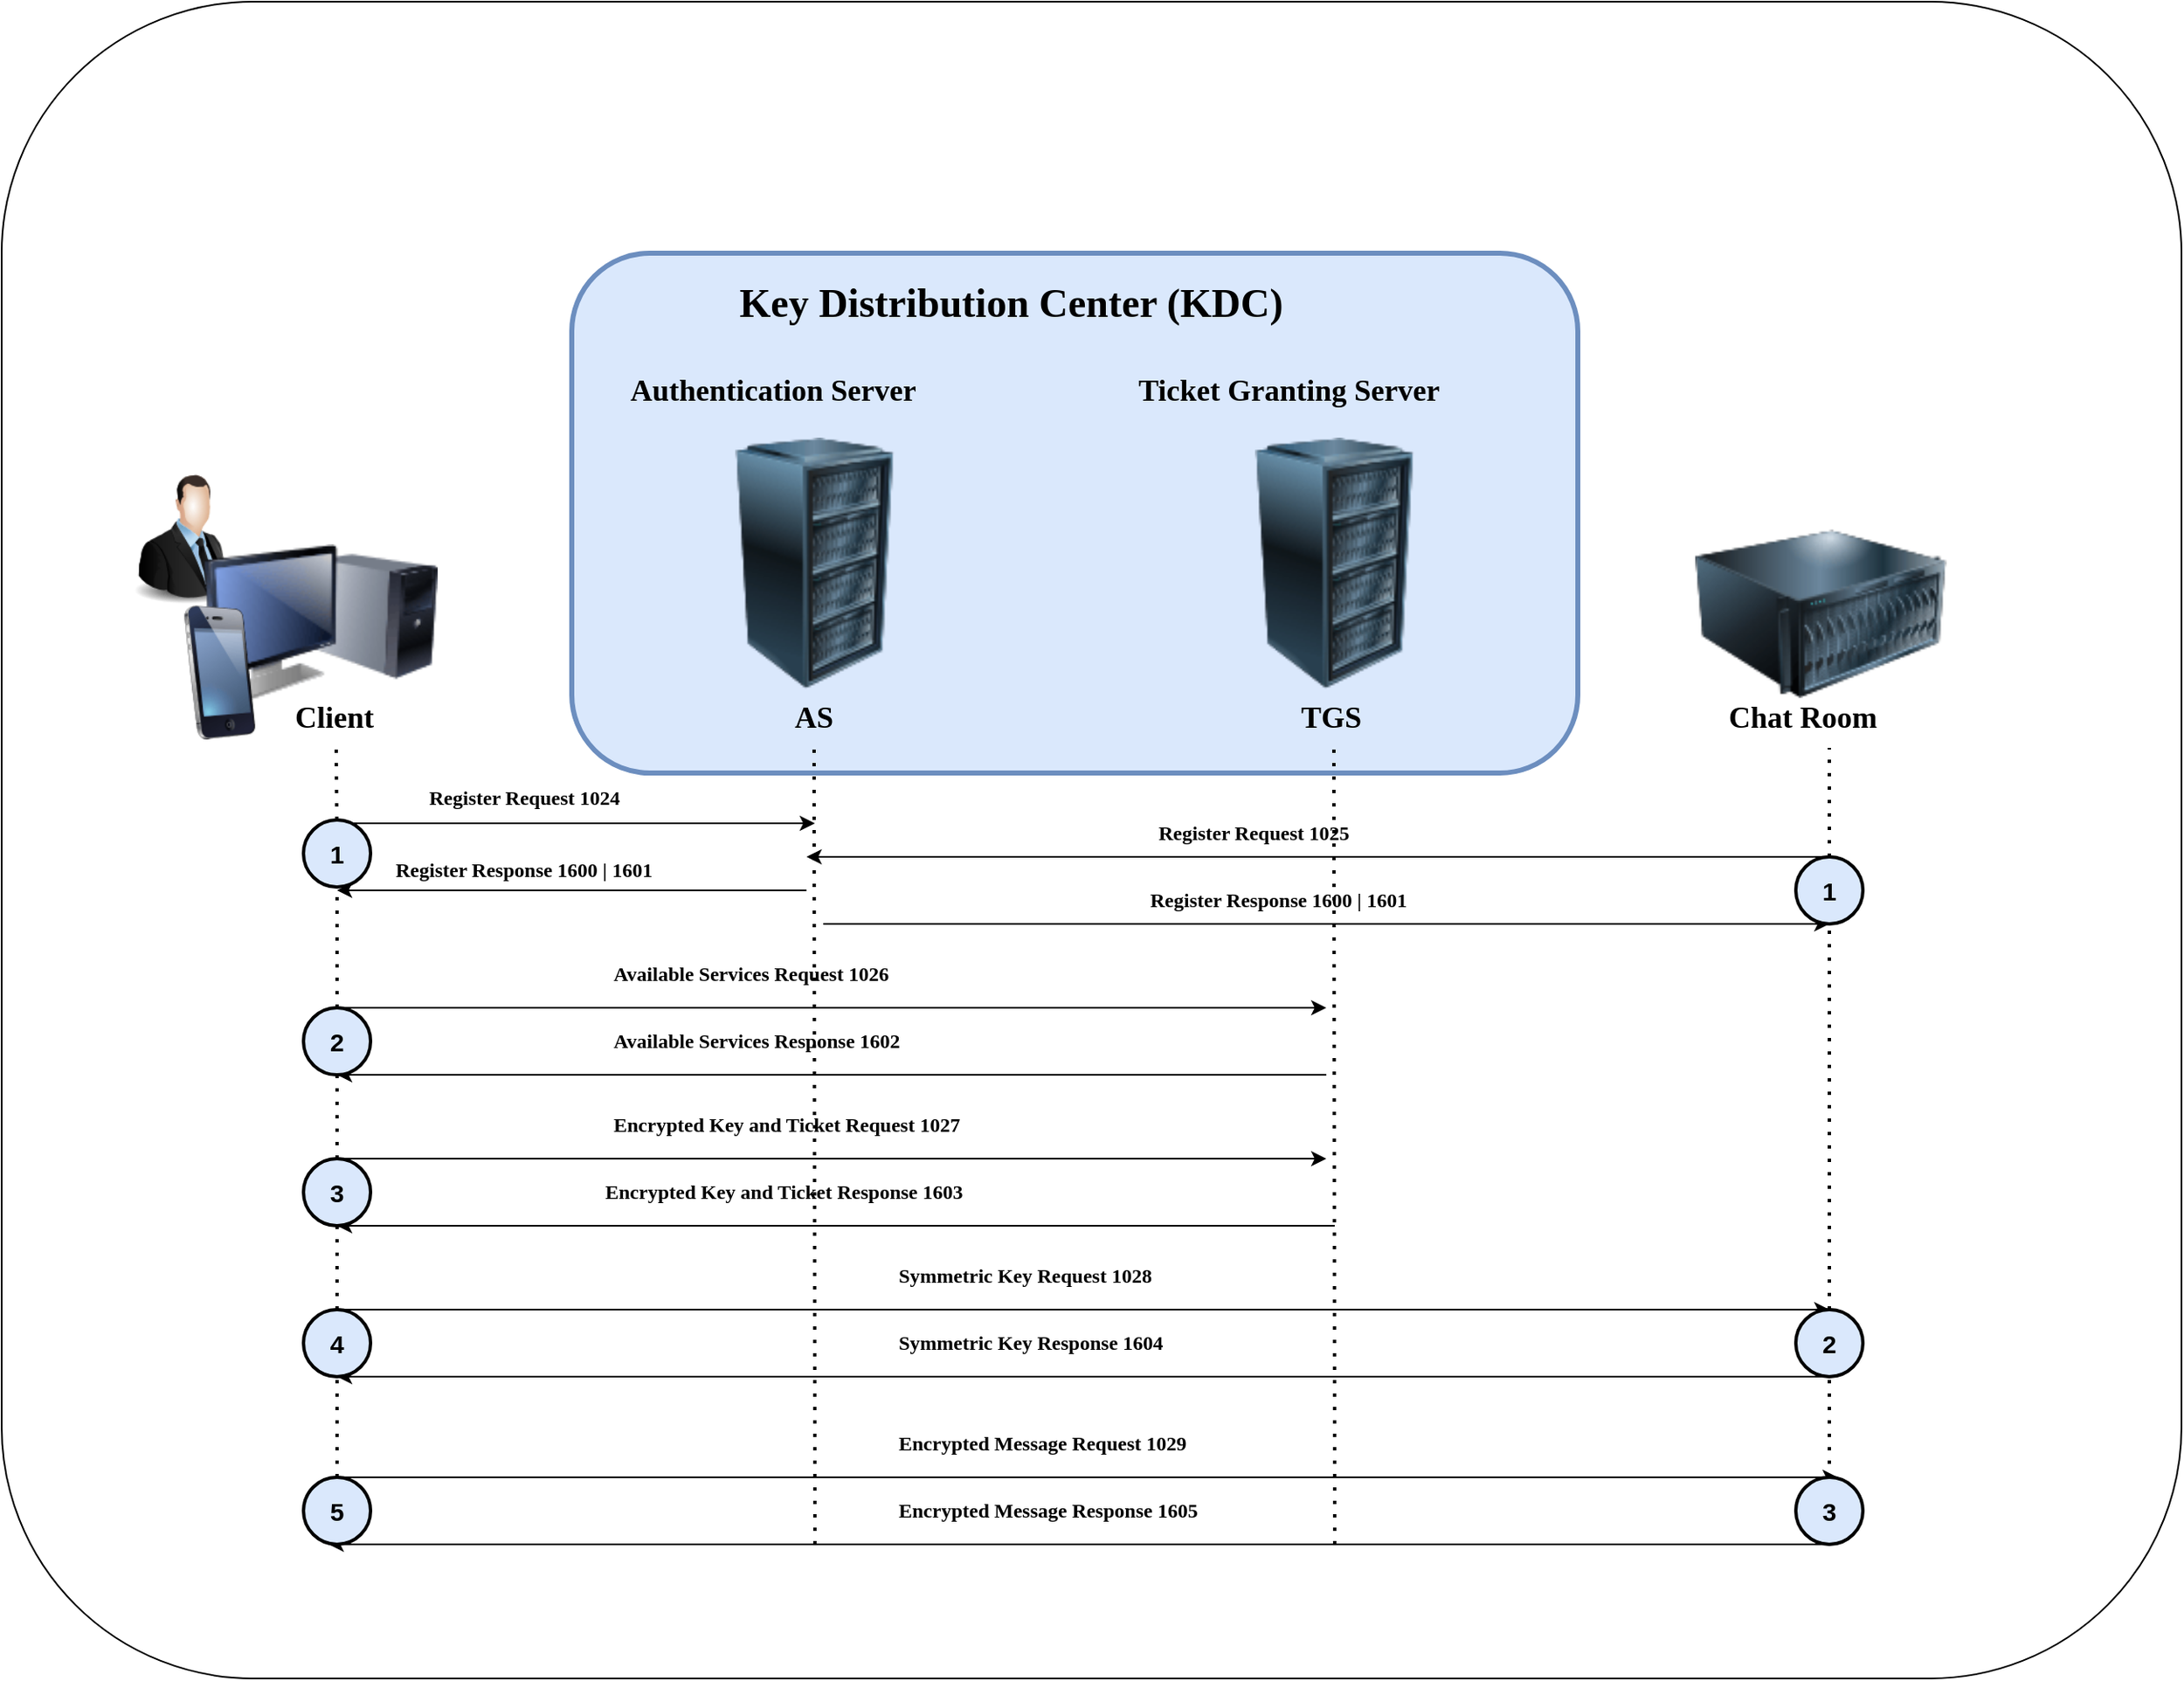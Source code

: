 <mxfile version="23.1.6" type="device">
  <diagram name="Page-1" id="55a83fd1-7818-8e21-69c5-c3457e3827bb">
    <mxGraphModel dx="2534" dy="1588" grid="1" gridSize="10" guides="1" tooltips="1" connect="1" arrows="1" fold="1" page="1" pageScale="1" pageWidth="1100" pageHeight="850" background="none" math="0" shadow="0">
      <root>
        <mxCell id="0" />
        <mxCell id="1" parent="0" />
        <mxCell id="8QE09penSNkmXtspy4yx-75" value="" style="rounded=1;whiteSpace=wrap;html=1;" parent="1" vertex="1">
          <mxGeometry x="-100" y="-120" width="1300" height="1000" as="geometry" />
        </mxCell>
        <mxCell id="8QE09penSNkmXtspy4yx-8" value="" style="rounded=1;whiteSpace=wrap;html=1;fillColor=#dae8fc;strokeColor=#6c8ebf;strokeWidth=3;" parent="1" vertex="1">
          <mxGeometry x="240" y="30" width="600" height="310" as="geometry" />
        </mxCell>
        <mxCell id="8QE09penSNkmXtspy4yx-5" value="" style="image;html=1;image=img/lib/clip_art/people/Suit_Man_128x128.png" parent="1" vertex="1">
          <mxGeometry x="-30" y="160" width="80" height="80" as="geometry" />
        </mxCell>
        <mxCell id="8QE09penSNkmXtspy4yx-2" value="" style="image;html=1;image=img/lib/clip_art/computers/Server_Rack_128x128.png" parent="1" vertex="1">
          <mxGeometry x="310" y="140" width="150" height="150" as="geometry" />
        </mxCell>
        <mxCell id="8QE09penSNkmXtspy4yx-4" value="" style="image;html=1;image=img/lib/clip_art/computers/Monitor_Tower_128x128.png" parent="1" vertex="1">
          <mxGeometry x="20" y="180" width="140" height="140" as="geometry" />
        </mxCell>
        <mxCell id="8QE09penSNkmXtspy4yx-9" value="" style="image;html=1;image=img/lib/clip_art/computers/Server_Rack_128x128.png" parent="1" vertex="1">
          <mxGeometry x="620" y="140" width="150" height="150" as="geometry" />
        </mxCell>
        <mxCell id="8QE09penSNkmXtspy4yx-10" value="&lt;h1&gt;&lt;font face=&quot;Verdana&quot;&gt;Key Distribution Center (KDC)&lt;/font&gt;&lt;/h1&gt;&lt;p&gt;&lt;br&gt;&lt;/p&gt;" style="text;html=1;spacing=5;spacingTop=-20;whiteSpace=wrap;overflow=hidden;rounded=0;" parent="1" vertex="1">
          <mxGeometry x="335" y="40" width="430" height="50" as="geometry" />
        </mxCell>
        <mxCell id="8QE09penSNkmXtspy4yx-12" value="&lt;h1 style=&quot;font-size: 18px;&quot;&gt;&lt;font face=&quot;Verdana&quot;&gt;&lt;span style=&quot;&quot;&gt;Authentication Server&lt;/span&gt;&lt;/font&gt;&lt;/h1&gt;" style="text;html=1;spacing=5;spacingTop=-20;whiteSpace=wrap;overflow=hidden;rounded=0;fontStyle=1" parent="1" vertex="1">
          <mxGeometry x="270" y="100" width="230" height="30" as="geometry" />
        </mxCell>
        <mxCell id="8QE09penSNkmXtspy4yx-13" value="&lt;h1 style=&quot;font-size: 18px;&quot;&gt;&lt;font face=&quot;Verdana&quot;&gt;&lt;span style=&quot;&quot;&gt;Ticket Granting Server&lt;/span&gt;&lt;/font&gt;&lt;/h1&gt;" style="text;html=1;spacing=5;spacingTop=-20;whiteSpace=wrap;overflow=hidden;rounded=0;fontStyle=1" parent="1" vertex="1">
          <mxGeometry x="572.5" y="100" width="245" height="30" as="geometry" />
        </mxCell>
        <mxCell id="8QE09penSNkmXtspy4yx-14" value="&lt;h1 style=&quot;font-size: 18px;&quot;&gt;&lt;font face=&quot;Verdana&quot;&gt;&lt;span style=&quot;&quot;&gt;TGS&lt;/span&gt;&lt;/font&gt;&lt;/h1&gt;" style="text;html=1;spacing=5;spacingTop=-20;whiteSpace=wrap;overflow=hidden;rounded=0;fontStyle=1" parent="1" vertex="1">
          <mxGeometry x="670" y="295" width="50" height="30" as="geometry" />
        </mxCell>
        <mxCell id="8QE09penSNkmXtspy4yx-15" value="&lt;h1 style=&quot;font-size: 18px;&quot;&gt;&lt;font face=&quot;Verdana&quot;&gt;&lt;span style=&quot;&quot;&gt;AS&lt;/span&gt;&lt;/font&gt;&lt;/h1&gt;" style="text;html=1;spacing=5;spacingTop=-20;whiteSpace=wrap;overflow=hidden;rounded=0;fontStyle=1" parent="1" vertex="1">
          <mxGeometry x="367.5" y="295" width="35" height="30" as="geometry" />
        </mxCell>
        <mxCell id="8QE09penSNkmXtspy4yx-17" value="" style="image;html=1;image=img/lib/clip_art/telecommunication/iPhone_128x128.png" parent="1" vertex="1">
          <mxGeometry x="-10" y="240" width="80" height="80" as="geometry" />
        </mxCell>
        <mxCell id="8QE09penSNkmXtspy4yx-18" value="&lt;h1 style=&quot;font-size: 18px;&quot;&gt;&lt;font face=&quot;Verdana&quot;&gt;&lt;span style=&quot;&quot;&gt;Client&lt;/span&gt;&lt;/font&gt;&lt;/h1&gt;" style="text;html=1;spacing=5;spacingTop=-20;whiteSpace=wrap;overflow=hidden;rounded=0;fontStyle=1" parent="1" vertex="1">
          <mxGeometry x="70" y="295" width="70" height="30" as="geometry" />
        </mxCell>
        <mxCell id="8QE09penSNkmXtspy4yx-19" value="" style="image;html=1;image=img/lib/clip_art/computers/Server_128x128.png" parent="1" vertex="1">
          <mxGeometry x="910" y="170" width="150" height="150" as="geometry" />
        </mxCell>
        <mxCell id="8QE09penSNkmXtspy4yx-20" value="&lt;h1 style=&quot;font-size: 18px;&quot;&gt;&lt;font face=&quot;Verdana&quot;&gt;Chat Room&lt;/font&gt;&lt;/h1&gt;" style="text;html=1;spacing=5;spacingTop=-20;whiteSpace=wrap;overflow=hidden;rounded=0;fontStyle=1" parent="1" vertex="1">
          <mxGeometry x="925" y="295" width="120" height="30" as="geometry" />
        </mxCell>
        <mxCell id="8QE09penSNkmXtspy4yx-21" value="" style="endArrow=none;dashed=1;html=1;dashPattern=1 3;strokeWidth=2;rounded=0;" parent="1" edge="1">
          <mxGeometry width="50" height="50" relative="1" as="geometry">
            <mxPoint x="385" y="800" as="sourcePoint" />
            <mxPoint x="384.5" y="320" as="targetPoint" />
          </mxGeometry>
        </mxCell>
        <mxCell id="8QE09penSNkmXtspy4yx-22" value="" style="endArrow=none;dashed=1;html=1;dashPattern=1 3;strokeWidth=2;rounded=0;" parent="1" edge="1">
          <mxGeometry width="50" height="50" relative="1" as="geometry">
            <mxPoint x="695" y="800" as="sourcePoint" />
            <mxPoint x="694.5" y="320" as="targetPoint" />
          </mxGeometry>
        </mxCell>
        <mxCell id="8QE09penSNkmXtspy4yx-23" value="" style="endArrow=none;dashed=1;html=1;dashPattern=1 3;strokeWidth=2;rounded=0;" parent="1" source="8QE09penSNkmXtspy4yx-69" edge="1">
          <mxGeometry width="50" height="50" relative="1" as="geometry">
            <mxPoint x="990" y="800" as="sourcePoint" />
            <mxPoint x="990" y="325" as="targetPoint" />
          </mxGeometry>
        </mxCell>
        <mxCell id="8QE09penSNkmXtspy4yx-24" value="" style="endArrow=none;dashed=1;html=1;dashPattern=1 3;strokeWidth=2;rounded=0;" parent="1" source="8QE09penSNkmXtspy4yx-60" edge="1">
          <mxGeometry width="50" height="50" relative="1" as="geometry">
            <mxPoint x="100" y="800" as="sourcePoint" />
            <mxPoint x="99.5" y="325" as="targetPoint" />
          </mxGeometry>
        </mxCell>
        <mxCell id="8QE09penSNkmXtspy4yx-25" value="" style="endArrow=classic;html=1;rounded=0;" parent="1" edge="1">
          <mxGeometry width="50" height="50" relative="1" as="geometry">
            <mxPoint x="105" y="370" as="sourcePoint" />
            <mxPoint x="385" y="370" as="targetPoint" />
          </mxGeometry>
        </mxCell>
        <mxCell id="8QE09penSNkmXtspy4yx-27" value="&lt;h1 style=&quot;font-size: 12px;&quot;&gt;&lt;font face=&quot;Verdana&quot; style=&quot;font-size: 12px;&quot;&gt;&lt;span style=&quot;font-size: 12px;&quot;&gt;Register Request 1024&lt;/span&gt;&lt;/font&gt;&lt;/h1&gt;" style="text;html=1;spacing=5;spacingTop=-20;whiteSpace=wrap;overflow=hidden;rounded=0;fontSize=12;fontStyle=1;verticalAlign=middle;" parent="1" vertex="1">
          <mxGeometry x="150" y="350" width="170" height="30" as="geometry" />
        </mxCell>
        <mxCell id="8QE09penSNkmXtspy4yx-31" value="" style="endArrow=classic;html=1;rounded=0;" parent="1" edge="1">
          <mxGeometry width="50" height="50" relative="1" as="geometry">
            <mxPoint x="380" y="410" as="sourcePoint" />
            <mxPoint x="100" y="410" as="targetPoint" />
          </mxGeometry>
        </mxCell>
        <mxCell id="8QE09penSNkmXtspy4yx-32" value="&lt;h1 style=&quot;font-size: 12px;&quot;&gt;&lt;font face=&quot;Verdana&quot; style=&quot;font-size: 12px;&quot;&gt;&lt;span style=&quot;font-size: 12px;&quot;&gt;Register Response 1600 | 1601&lt;/span&gt;&lt;/font&gt;&lt;/h1&gt;" style="text;html=1;spacing=5;spacingTop=-20;whiteSpace=wrap;overflow=hidden;rounded=0;fontSize=12;fontStyle=1;verticalAlign=middle;" parent="1" vertex="1">
          <mxGeometry x="130" y="390" width="230" height="35" as="geometry" />
        </mxCell>
        <mxCell id="8QE09penSNkmXtspy4yx-34" value="" style="endArrow=classic;html=1;rounded=0;" parent="1" edge="1">
          <mxGeometry width="50" height="50" relative="1" as="geometry">
            <mxPoint x="100" y="480" as="sourcePoint" />
            <mxPoint x="690" y="480" as="targetPoint" />
          </mxGeometry>
        </mxCell>
        <mxCell id="8QE09penSNkmXtspy4yx-35" value="&lt;h1 style=&quot;font-size: 12px;&quot;&gt;&lt;font face=&quot;Verdana&quot; style=&quot;font-size: 12px;&quot;&gt;&lt;span style=&quot;font-size: 12px;&quot;&gt;Available Services Request 1026&lt;/span&gt;&lt;/font&gt;&lt;/h1&gt;" style="text;html=1;spacing=5;spacingTop=-20;whiteSpace=wrap;overflow=hidden;rounded=0;fontSize=12;fontStyle=1;verticalAlign=middle;" parent="1" vertex="1">
          <mxGeometry x="260" y="450" width="230" height="40" as="geometry" />
        </mxCell>
        <mxCell id="8QE09penSNkmXtspy4yx-37" value="" style="endArrow=classic;html=1;rounded=0;" parent="1" edge="1">
          <mxGeometry width="50" height="50" relative="1" as="geometry">
            <mxPoint x="690" y="520" as="sourcePoint" />
            <mxPoint x="100" y="520" as="targetPoint" />
          </mxGeometry>
        </mxCell>
        <mxCell id="8QE09penSNkmXtspy4yx-38" value="&lt;h1 style=&quot;font-size: 12px;&quot;&gt;&lt;font face=&quot;Verdana&quot; style=&quot;font-size: 12px;&quot;&gt;&lt;span style=&quot;font-size: 12px;&quot;&gt;Available Services Response 1602&lt;/span&gt;&lt;/font&gt;&lt;/h1&gt;" style="text;html=1;spacing=5;spacingTop=-20;whiteSpace=wrap;overflow=hidden;rounded=0;fontSize=12;fontStyle=1;verticalAlign=middle;" parent="1" vertex="1">
          <mxGeometry x="260" y="490" width="240" height="40" as="geometry" />
        </mxCell>
        <mxCell id="8QE09penSNkmXtspy4yx-41" value="" style="endArrow=classic;html=1;rounded=0;" parent="1" edge="1">
          <mxGeometry width="50" height="50" relative="1" as="geometry">
            <mxPoint x="100" y="570" as="sourcePoint" />
            <mxPoint x="690" y="570" as="targetPoint" />
          </mxGeometry>
        </mxCell>
        <mxCell id="8QE09penSNkmXtspy4yx-42" value="&lt;h1 style=&quot;font-size: 12px;&quot;&gt;&lt;font face=&quot;Verdana&quot; style=&quot;font-size: 12px;&quot;&gt;&lt;span style=&quot;font-size: 12px;&quot;&gt;Encrypted Key and Ticket Request 1027&lt;/span&gt;&lt;/font&gt;&lt;/h1&gt;" style="text;html=1;spacing=5;spacingTop=-20;whiteSpace=wrap;overflow=hidden;rounded=0;fontSize=12;fontStyle=1;verticalAlign=middle;" parent="1" vertex="1">
          <mxGeometry x="260" y="540" width="280" height="40" as="geometry" />
        </mxCell>
        <mxCell id="8QE09penSNkmXtspy4yx-43" value="&lt;h1 style=&quot;border-color: var(--border-color); font-size: 12px;&quot;&gt;&lt;font style=&quot;border-color: var(--border-color);&quot; face=&quot;Verdana&quot;&gt;Encrypted Key and Ticket Response 1603&lt;/font&gt;&lt;/h1&gt;" style="text;html=1;spacing=5;spacingTop=-20;whiteSpace=wrap;overflow=hidden;rounded=0;fontSize=12;fontStyle=1;verticalAlign=middle;" parent="1" vertex="1">
          <mxGeometry x="255" y="580" width="290" height="40" as="geometry" />
        </mxCell>
        <mxCell id="8QE09penSNkmXtspy4yx-44" value="" style="endArrow=classic;html=1;rounded=0;" parent="1" edge="1">
          <mxGeometry width="50" height="50" relative="1" as="geometry">
            <mxPoint x="695" y="610" as="sourcePoint" />
            <mxPoint x="100" y="610" as="targetPoint" />
          </mxGeometry>
        </mxCell>
        <mxCell id="8QE09penSNkmXtspy4yx-45" value="" style="endArrow=classic;html=1;rounded=0;" parent="1" edge="1">
          <mxGeometry width="50" height="50" relative="1" as="geometry">
            <mxPoint x="100" y="660" as="sourcePoint" />
            <mxPoint x="990" y="660" as="targetPoint" />
          </mxGeometry>
        </mxCell>
        <mxCell id="8QE09penSNkmXtspy4yx-46" value="&lt;h1 style=&quot;border-color: var(--border-color); font-size: 12px;&quot;&gt;&lt;font style=&quot;border-color: var(--border-color);&quot; face=&quot;Verdana&quot;&gt;Symmetric Key Request 1028&lt;/font&gt;&lt;/h1&gt;" style="text;html=1;spacing=5;spacingTop=-20;whiteSpace=wrap;overflow=hidden;rounded=0;fontSize=12;fontStyle=1;verticalAlign=middle;" parent="1" vertex="1">
          <mxGeometry x="430" y="630" width="380" height="40" as="geometry" />
        </mxCell>
        <mxCell id="8QE09penSNkmXtspy4yx-48" value="" style="endArrow=classic;html=1;rounded=0;" parent="1" edge="1">
          <mxGeometry width="50" height="50" relative="1" as="geometry">
            <mxPoint x="990" y="700" as="sourcePoint" />
            <mxPoint x="100" y="700" as="targetPoint" />
          </mxGeometry>
        </mxCell>
        <mxCell id="8QE09penSNkmXtspy4yx-49" value="&lt;h1 style=&quot;border-color: var(--border-color); font-size: 12px;&quot;&gt;&lt;font style=&quot;border-color: var(--border-color);&quot; face=&quot;Verdana&quot;&gt;Symmetric Key Response 1604&lt;/font&gt;&lt;/h1&gt;" style="text;html=1;spacing=5;spacingTop=-20;whiteSpace=wrap;overflow=hidden;rounded=0;fontSize=12;fontStyle=1;verticalAlign=middle;" parent="1" vertex="1">
          <mxGeometry x="430" y="670" width="380" height="40" as="geometry" />
        </mxCell>
        <mxCell id="8QE09penSNkmXtspy4yx-50" value="" style="endArrow=classic;html=1;rounded=0;" parent="1" edge="1">
          <mxGeometry width="50" height="50" relative="1" as="geometry">
            <mxPoint x="105" y="760" as="sourcePoint" />
            <mxPoint x="995" y="760" as="targetPoint" />
          </mxGeometry>
        </mxCell>
        <mxCell id="8QE09penSNkmXtspy4yx-51" value="&lt;h1 style=&quot;border-color: var(--border-color); font-size: 12px;&quot;&gt;&lt;font style=&quot;border-color: var(--border-color);&quot; face=&quot;Verdana&quot;&gt;Encrypted Message Request 1029&lt;/font&gt;&lt;/h1&gt;" style="text;html=1;spacing=5;spacingTop=-20;whiteSpace=wrap;overflow=hidden;rounded=0;fontSize=12;fontStyle=1;verticalAlign=middle;" parent="1" vertex="1">
          <mxGeometry x="430" y="730" width="380" height="40" as="geometry" />
        </mxCell>
        <mxCell id="8QE09penSNkmXtspy4yx-52" value="" style="endArrow=classic;html=1;rounded=0;" parent="1" edge="1">
          <mxGeometry width="50" height="50" relative="1" as="geometry">
            <mxPoint x="985" y="800" as="sourcePoint" />
            <mxPoint x="95" y="800" as="targetPoint" />
          </mxGeometry>
        </mxCell>
        <mxCell id="8QE09penSNkmXtspy4yx-53" value="&lt;h1 style=&quot;border-color: var(--border-color); font-size: 12px;&quot;&gt;&lt;font style=&quot;border-color: var(--border-color);&quot; face=&quot;Verdana&quot;&gt;Encrypted Message Response 1605&lt;/font&gt;&lt;/h1&gt;" style="text;html=1;spacing=5;spacingTop=-20;whiteSpace=wrap;overflow=hidden;rounded=0;fontSize=12;fontStyle=1;verticalAlign=middle;" parent="1" vertex="1">
          <mxGeometry x="430" y="770" width="380" height="40" as="geometry" />
        </mxCell>
        <mxCell id="8QE09penSNkmXtspy4yx-55" value="" style="endArrow=classic;html=1;rounded=0;" parent="1" edge="1">
          <mxGeometry width="50" height="50" relative="1" as="geometry">
            <mxPoint x="990" y="390" as="sourcePoint" />
            <mxPoint x="380" y="390" as="targetPoint" />
          </mxGeometry>
        </mxCell>
        <mxCell id="8QE09penSNkmXtspy4yx-56" value="&lt;h1 style=&quot;font-size: 12px;&quot;&gt;&lt;font face=&quot;Verdana&quot; style=&quot;font-size: 12px;&quot;&gt;&lt;span style=&quot;font-size: 12px;&quot;&gt;Register Request 1025&lt;/span&gt;&lt;/font&gt;&lt;/h1&gt;" style="text;html=1;spacing=5;spacingTop=-20;whiteSpace=wrap;overflow=hidden;rounded=0;fontSize=12;fontStyle=1;verticalAlign=middle;" parent="1" vertex="1">
          <mxGeometry x="585" y="368" width="170" height="35" as="geometry" />
        </mxCell>
        <mxCell id="8QE09penSNkmXtspy4yx-58" value="" style="endArrow=classic;html=1;rounded=0;" parent="1" edge="1">
          <mxGeometry width="50" height="50" relative="1" as="geometry">
            <mxPoint x="390" y="430" as="sourcePoint" />
            <mxPoint x="990" y="430" as="targetPoint" />
          </mxGeometry>
        </mxCell>
        <mxCell id="8QE09penSNkmXtspy4yx-59" value="&lt;h1 style=&quot;font-size: 12px;&quot;&gt;&lt;font face=&quot;Verdana&quot; style=&quot;font-size: 12px;&quot;&gt;&lt;span style=&quot;font-size: 12px;&quot;&gt;Register Response 1600 | 1601&lt;/span&gt;&lt;/font&gt;&lt;/h1&gt;" style="text;html=1;spacing=5;spacingTop=-20;whiteSpace=wrap;overflow=hidden;rounded=0;fontSize=12;fontStyle=1;verticalAlign=middle;" parent="1" vertex="1">
          <mxGeometry x="580" y="408" width="230" height="35" as="geometry" />
        </mxCell>
        <mxCell id="8QE09penSNkmXtspy4yx-61" value="" style="endArrow=none;dashed=1;html=1;dashPattern=1 3;strokeWidth=2;rounded=0;" parent="1" source="8QE09penSNkmXtspy4yx-62" target="8QE09penSNkmXtspy4yx-60" edge="1">
          <mxGeometry width="50" height="50" relative="1" as="geometry">
            <mxPoint x="100" y="800" as="sourcePoint" />
            <mxPoint x="99.5" y="325" as="targetPoint" />
          </mxGeometry>
        </mxCell>
        <mxCell id="8QE09penSNkmXtspy4yx-60" value="&lt;font style=&quot;font-size: 15px;&quot;&gt;1&lt;/font&gt;" style="ellipse;whiteSpace=wrap;html=1;fillColor=#dae8fc;strokeColor=#000000;fontStyle=1;strokeWidth=2;" parent="1" vertex="1">
          <mxGeometry x="80" y="368" width="40" height="40" as="geometry" />
        </mxCell>
        <mxCell id="8QE09penSNkmXtspy4yx-63" value="" style="endArrow=none;dashed=1;html=1;dashPattern=1 3;strokeWidth=2;rounded=0;" parent="1" source="8QE09penSNkmXtspy4yx-64" target="8QE09penSNkmXtspy4yx-62" edge="1">
          <mxGeometry width="50" height="50" relative="1" as="geometry">
            <mxPoint x="100" y="800" as="sourcePoint" />
            <mxPoint x="100" y="408" as="targetPoint" />
          </mxGeometry>
        </mxCell>
        <mxCell id="8QE09penSNkmXtspy4yx-62" value="&lt;font style=&quot;font-size: 15px;&quot;&gt;2&lt;/font&gt;" style="ellipse;whiteSpace=wrap;html=1;fillColor=#dae8fc;strokeColor=#000000;fontStyle=1;strokeWidth=2;" parent="1" vertex="1">
          <mxGeometry x="80" y="480" width="40" height="40" as="geometry" />
        </mxCell>
        <mxCell id="8QE09penSNkmXtspy4yx-65" value="" style="endArrow=none;dashed=1;html=1;dashPattern=1 3;strokeWidth=2;rounded=0;" parent="1" source="8QE09penSNkmXtspy4yx-66" target="8QE09penSNkmXtspy4yx-64" edge="1">
          <mxGeometry width="50" height="50" relative="1" as="geometry">
            <mxPoint x="100" y="800" as="sourcePoint" />
            <mxPoint x="100" y="520" as="targetPoint" />
          </mxGeometry>
        </mxCell>
        <mxCell id="8QE09penSNkmXtspy4yx-64" value="&lt;span style=&quot;font-size: 15px;&quot;&gt;3&lt;/span&gt;" style="ellipse;whiteSpace=wrap;html=1;fillColor=#dae8fc;strokeColor=#000000;fontStyle=1;strokeWidth=2;" parent="1" vertex="1">
          <mxGeometry x="80" y="570" width="40" height="40" as="geometry" />
        </mxCell>
        <mxCell id="8QE09penSNkmXtspy4yx-67" value="" style="endArrow=none;dashed=1;html=1;dashPattern=1 3;strokeWidth=2;rounded=0;" parent="1" target="8QE09penSNkmXtspy4yx-66" edge="1">
          <mxGeometry width="50" height="50" relative="1" as="geometry">
            <mxPoint x="100" y="800" as="sourcePoint" />
            <mxPoint x="100" y="610" as="targetPoint" />
          </mxGeometry>
        </mxCell>
        <mxCell id="8QE09penSNkmXtspy4yx-66" value="&lt;span style=&quot;font-size: 15px;&quot;&gt;4&lt;/span&gt;" style="ellipse;whiteSpace=wrap;html=1;fillColor=#dae8fc;strokeColor=#000000;fontStyle=1;strokeWidth=2;" parent="1" vertex="1">
          <mxGeometry x="80" y="660" width="40" height="40" as="geometry" />
        </mxCell>
        <mxCell id="8QE09penSNkmXtspy4yx-68" value="&lt;span style=&quot;font-size: 15px;&quot;&gt;5&lt;/span&gt;" style="ellipse;whiteSpace=wrap;html=1;fillColor=#dae8fc;strokeColor=#000000;fontStyle=1;strokeWidth=2;" parent="1" vertex="1">
          <mxGeometry x="80" y="760" width="40" height="40" as="geometry" />
        </mxCell>
        <mxCell id="8QE09penSNkmXtspy4yx-70" value="" style="endArrow=none;dashed=1;html=1;dashPattern=1 3;strokeWidth=2;rounded=0;" parent="1" source="8QE09penSNkmXtspy4yx-71" target="8QE09penSNkmXtspy4yx-69" edge="1">
          <mxGeometry width="50" height="50" relative="1" as="geometry">
            <mxPoint x="990" y="800" as="sourcePoint" />
            <mxPoint x="990" y="325" as="targetPoint" />
          </mxGeometry>
        </mxCell>
        <mxCell id="8QE09penSNkmXtspy4yx-69" value="&lt;font style=&quot;font-size: 15px;&quot;&gt;1&lt;/font&gt;" style="ellipse;whiteSpace=wrap;html=1;fillColor=#dae8fc;strokeColor=#000000;fontStyle=1;strokeWidth=2;" parent="1" vertex="1">
          <mxGeometry x="970" y="390" width="40" height="40" as="geometry" />
        </mxCell>
        <mxCell id="8QE09penSNkmXtspy4yx-72" value="" style="endArrow=none;dashed=1;html=1;dashPattern=1 3;strokeWidth=2;rounded=0;" parent="1" source="8QE09penSNkmXtspy4yx-73" target="8QE09penSNkmXtspy4yx-71" edge="1">
          <mxGeometry width="50" height="50" relative="1" as="geometry">
            <mxPoint x="990" y="800" as="sourcePoint" />
            <mxPoint x="990" y="430" as="targetPoint" />
          </mxGeometry>
        </mxCell>
        <mxCell id="8QE09penSNkmXtspy4yx-71" value="&lt;font style=&quot;font-size: 15px;&quot;&gt;2&lt;/font&gt;" style="ellipse;whiteSpace=wrap;html=1;fillColor=#dae8fc;strokeColor=#000000;fontStyle=1;strokeWidth=2;" parent="1" vertex="1">
          <mxGeometry x="970" y="660" width="40" height="40" as="geometry" />
        </mxCell>
        <mxCell id="8QE09penSNkmXtspy4yx-74" value="" style="endArrow=none;dashed=1;html=1;dashPattern=1 3;strokeWidth=2;rounded=0;" parent="1" target="8QE09penSNkmXtspy4yx-73" edge="1">
          <mxGeometry width="50" height="50" relative="1" as="geometry">
            <mxPoint x="990" y="800" as="sourcePoint" />
            <mxPoint x="986" y="700" as="targetPoint" />
          </mxGeometry>
        </mxCell>
        <mxCell id="8QE09penSNkmXtspy4yx-73" value="&lt;font style=&quot;font-size: 15px;&quot;&gt;3&lt;/font&gt;" style="ellipse;whiteSpace=wrap;html=1;fillColor=#dae8fc;strokeColor=#000000;fontStyle=1;strokeWidth=2;" parent="1" vertex="1">
          <mxGeometry x="970" y="760" width="40" height="40" as="geometry" />
        </mxCell>
      </root>
    </mxGraphModel>
  </diagram>
</mxfile>
